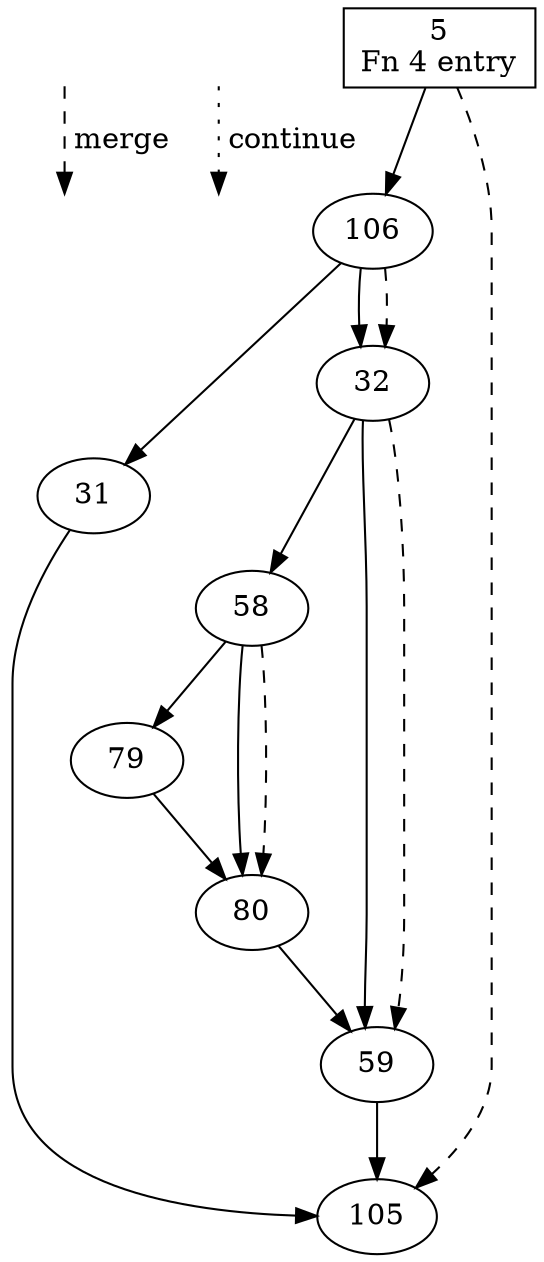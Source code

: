 digraph {
legend_merge_src [shape=plaintext, label=""];
legend_merge_dest [shape=plaintext, label=""];
legend_merge_src -> legend_merge_dest [label=" merge",style=dashed];
legend_continue_src [shape=plaintext, label=""];
legend_continue_dest [shape=plaintext, label=""];
legend_continue_src -> legend_continue_dest [label=" continue",style=dotted];
5 [label="5
Fn 4 entry", shape=box];
5 -> 106;
5 -> 105 [style=dashed];
106 [label="106"];
106 -> 31;
106 -> 32;
106 -> 32 [style=dashed];
31 [label="31"];
31 -> 105;
32 [label="32"];
32 -> 58;
32 -> 59;
32 -> 59 [style=dashed];
58 [label="58"];
58 -> 79;
58 -> 80;
58 -> 80 [style=dashed];
79 [label="79"];
79 -> 80;
80 [label="80"];
80 -> 59;
59 [label="59"];
59 -> 105;
105 [label="105"];
}
